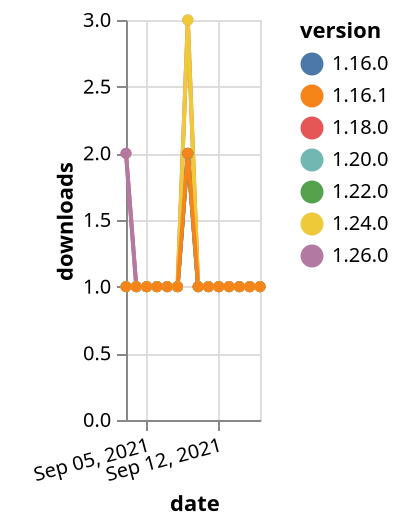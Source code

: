 {"$schema": "https://vega.github.io/schema/vega-lite/v5.json", "description": "A simple bar chart with embedded data.", "data": {"values": [{"date": "2021-09-03", "total": 338, "delta": 2, "version": "1.18.0"}, {"date": "2021-09-04", "total": 339, "delta": 1, "version": "1.18.0"}, {"date": "2021-09-05", "total": 340, "delta": 1, "version": "1.18.0"}, {"date": "2021-09-06", "total": 341, "delta": 1, "version": "1.18.0"}, {"date": "2021-09-07", "total": 342, "delta": 1, "version": "1.18.0"}, {"date": "2021-09-08", "total": 343, "delta": 1, "version": "1.18.0"}, {"date": "2021-09-09", "total": 346, "delta": 3, "version": "1.18.0"}, {"date": "2021-09-10", "total": 347, "delta": 1, "version": "1.18.0"}, {"date": "2021-09-11", "total": 348, "delta": 1, "version": "1.18.0"}, {"date": "2021-09-12", "total": 349, "delta": 1, "version": "1.18.0"}, {"date": "2021-09-13", "total": 350, "delta": 1, "version": "1.18.0"}, {"date": "2021-09-14", "total": 351, "delta": 1, "version": "1.18.0"}, {"date": "2021-09-15", "total": 352, "delta": 1, "version": "1.18.0"}, {"date": "2021-09-16", "total": 353, "delta": 1, "version": "1.18.0"}, {"date": "2021-09-03", "total": 169, "delta": 1, "version": "1.22.0"}, {"date": "2021-09-04", "total": 170, "delta": 1, "version": "1.22.0"}, {"date": "2021-09-05", "total": 171, "delta": 1, "version": "1.22.0"}, {"date": "2021-09-06", "total": 172, "delta": 1, "version": "1.22.0"}, {"date": "2021-09-07", "total": 173, "delta": 1, "version": "1.22.0"}, {"date": "2021-09-08", "total": 174, "delta": 1, "version": "1.22.0"}, {"date": "2021-09-09", "total": 176, "delta": 2, "version": "1.22.0"}, {"date": "2021-09-10", "total": 177, "delta": 1, "version": "1.22.0"}, {"date": "2021-09-11", "total": 178, "delta": 1, "version": "1.22.0"}, {"date": "2021-09-12", "total": 179, "delta": 1, "version": "1.22.0"}, {"date": "2021-09-13", "total": 180, "delta": 1, "version": "1.22.0"}, {"date": "2021-09-14", "total": 181, "delta": 1, "version": "1.22.0"}, {"date": "2021-09-15", "total": 182, "delta": 1, "version": "1.22.0"}, {"date": "2021-09-16", "total": 183, "delta": 1, "version": "1.22.0"}, {"date": "2021-09-03", "total": 127, "delta": 2, "version": "1.26.0"}, {"date": "2021-09-04", "total": 128, "delta": 1, "version": "1.26.0"}, {"date": "2021-09-05", "total": 129, "delta": 1, "version": "1.26.0"}, {"date": "2021-09-06", "total": 130, "delta": 1, "version": "1.26.0"}, {"date": "2021-09-07", "total": 131, "delta": 1, "version": "1.26.0"}, {"date": "2021-09-08", "total": 132, "delta": 1, "version": "1.26.0"}, {"date": "2021-09-09", "total": 134, "delta": 2, "version": "1.26.0"}, {"date": "2021-09-10", "total": 135, "delta": 1, "version": "1.26.0"}, {"date": "2021-09-11", "total": 136, "delta": 1, "version": "1.26.0"}, {"date": "2021-09-12", "total": 137, "delta": 1, "version": "1.26.0"}, {"date": "2021-09-13", "total": 138, "delta": 1, "version": "1.26.0"}, {"date": "2021-09-14", "total": 139, "delta": 1, "version": "1.26.0"}, {"date": "2021-09-15", "total": 140, "delta": 1, "version": "1.26.0"}, {"date": "2021-09-16", "total": 141, "delta": 1, "version": "1.26.0"}, {"date": "2021-09-03", "total": 189, "delta": 1, "version": "1.20.0"}, {"date": "2021-09-04", "total": 190, "delta": 1, "version": "1.20.0"}, {"date": "2021-09-05", "total": 191, "delta": 1, "version": "1.20.0"}, {"date": "2021-09-06", "total": 192, "delta": 1, "version": "1.20.0"}, {"date": "2021-09-07", "total": 193, "delta": 1, "version": "1.20.0"}, {"date": "2021-09-08", "total": 194, "delta": 1, "version": "1.20.0"}, {"date": "2021-09-09", "total": 196, "delta": 2, "version": "1.20.0"}, {"date": "2021-09-10", "total": 197, "delta": 1, "version": "1.20.0"}, {"date": "2021-09-11", "total": 198, "delta": 1, "version": "1.20.0"}, {"date": "2021-09-12", "total": 199, "delta": 1, "version": "1.20.0"}, {"date": "2021-09-13", "total": 200, "delta": 1, "version": "1.20.0"}, {"date": "2021-09-14", "total": 201, "delta": 1, "version": "1.20.0"}, {"date": "2021-09-15", "total": 202, "delta": 1, "version": "1.20.0"}, {"date": "2021-09-16", "total": 203, "delta": 1, "version": "1.20.0"}, {"date": "2021-09-03", "total": 241, "delta": 1, "version": "1.16.0"}, {"date": "2021-09-04", "total": 242, "delta": 1, "version": "1.16.0"}, {"date": "2021-09-05", "total": 243, "delta": 1, "version": "1.16.0"}, {"date": "2021-09-06", "total": 244, "delta": 1, "version": "1.16.0"}, {"date": "2021-09-07", "total": 245, "delta": 1, "version": "1.16.0"}, {"date": "2021-09-08", "total": 246, "delta": 1, "version": "1.16.0"}, {"date": "2021-09-09", "total": 248, "delta": 2, "version": "1.16.0"}, {"date": "2021-09-10", "total": 249, "delta": 1, "version": "1.16.0"}, {"date": "2021-09-11", "total": 250, "delta": 1, "version": "1.16.0"}, {"date": "2021-09-12", "total": 251, "delta": 1, "version": "1.16.0"}, {"date": "2021-09-13", "total": 252, "delta": 1, "version": "1.16.0"}, {"date": "2021-09-14", "total": 253, "delta": 1, "version": "1.16.0"}, {"date": "2021-09-15", "total": 254, "delta": 1, "version": "1.16.0"}, {"date": "2021-09-16", "total": 255, "delta": 1, "version": "1.16.0"}, {"date": "2021-09-03", "total": 186, "delta": 1, "version": "1.24.0"}, {"date": "2021-09-04", "total": 187, "delta": 1, "version": "1.24.0"}, {"date": "2021-09-05", "total": 188, "delta": 1, "version": "1.24.0"}, {"date": "2021-09-06", "total": 189, "delta": 1, "version": "1.24.0"}, {"date": "2021-09-07", "total": 190, "delta": 1, "version": "1.24.0"}, {"date": "2021-09-08", "total": 191, "delta": 1, "version": "1.24.0"}, {"date": "2021-09-09", "total": 194, "delta": 3, "version": "1.24.0"}, {"date": "2021-09-10", "total": 195, "delta": 1, "version": "1.24.0"}, {"date": "2021-09-11", "total": 196, "delta": 1, "version": "1.24.0"}, {"date": "2021-09-12", "total": 197, "delta": 1, "version": "1.24.0"}, {"date": "2021-09-13", "total": 198, "delta": 1, "version": "1.24.0"}, {"date": "2021-09-14", "total": 199, "delta": 1, "version": "1.24.0"}, {"date": "2021-09-15", "total": 200, "delta": 1, "version": "1.24.0"}, {"date": "2021-09-16", "total": 201, "delta": 1, "version": "1.24.0"}, {"date": "2021-09-03", "total": 243, "delta": 1, "version": "1.16.1"}, {"date": "2021-09-04", "total": 244, "delta": 1, "version": "1.16.1"}, {"date": "2021-09-05", "total": 245, "delta": 1, "version": "1.16.1"}, {"date": "2021-09-06", "total": 246, "delta": 1, "version": "1.16.1"}, {"date": "2021-09-07", "total": 247, "delta": 1, "version": "1.16.1"}, {"date": "2021-09-08", "total": 248, "delta": 1, "version": "1.16.1"}, {"date": "2021-09-09", "total": 250, "delta": 2, "version": "1.16.1"}, {"date": "2021-09-10", "total": 251, "delta": 1, "version": "1.16.1"}, {"date": "2021-09-11", "total": 252, "delta": 1, "version": "1.16.1"}, {"date": "2021-09-12", "total": 253, "delta": 1, "version": "1.16.1"}, {"date": "2021-09-13", "total": 254, "delta": 1, "version": "1.16.1"}, {"date": "2021-09-14", "total": 255, "delta": 1, "version": "1.16.1"}, {"date": "2021-09-15", "total": 256, "delta": 1, "version": "1.16.1"}, {"date": "2021-09-16", "total": 257, "delta": 1, "version": "1.16.1"}]}, "width": "container", "mark": {"type": "line", "point": {"filled": true}}, "encoding": {"x": {"field": "date", "type": "temporal", "timeUnit": "yearmonthdate", "title": "date", "axis": {"labelAngle": -15}}, "y": {"field": "delta", "type": "quantitative", "title": "downloads"}, "color": {"field": "version", "type": "nominal"}, "tooltip": {"field": "delta"}}}